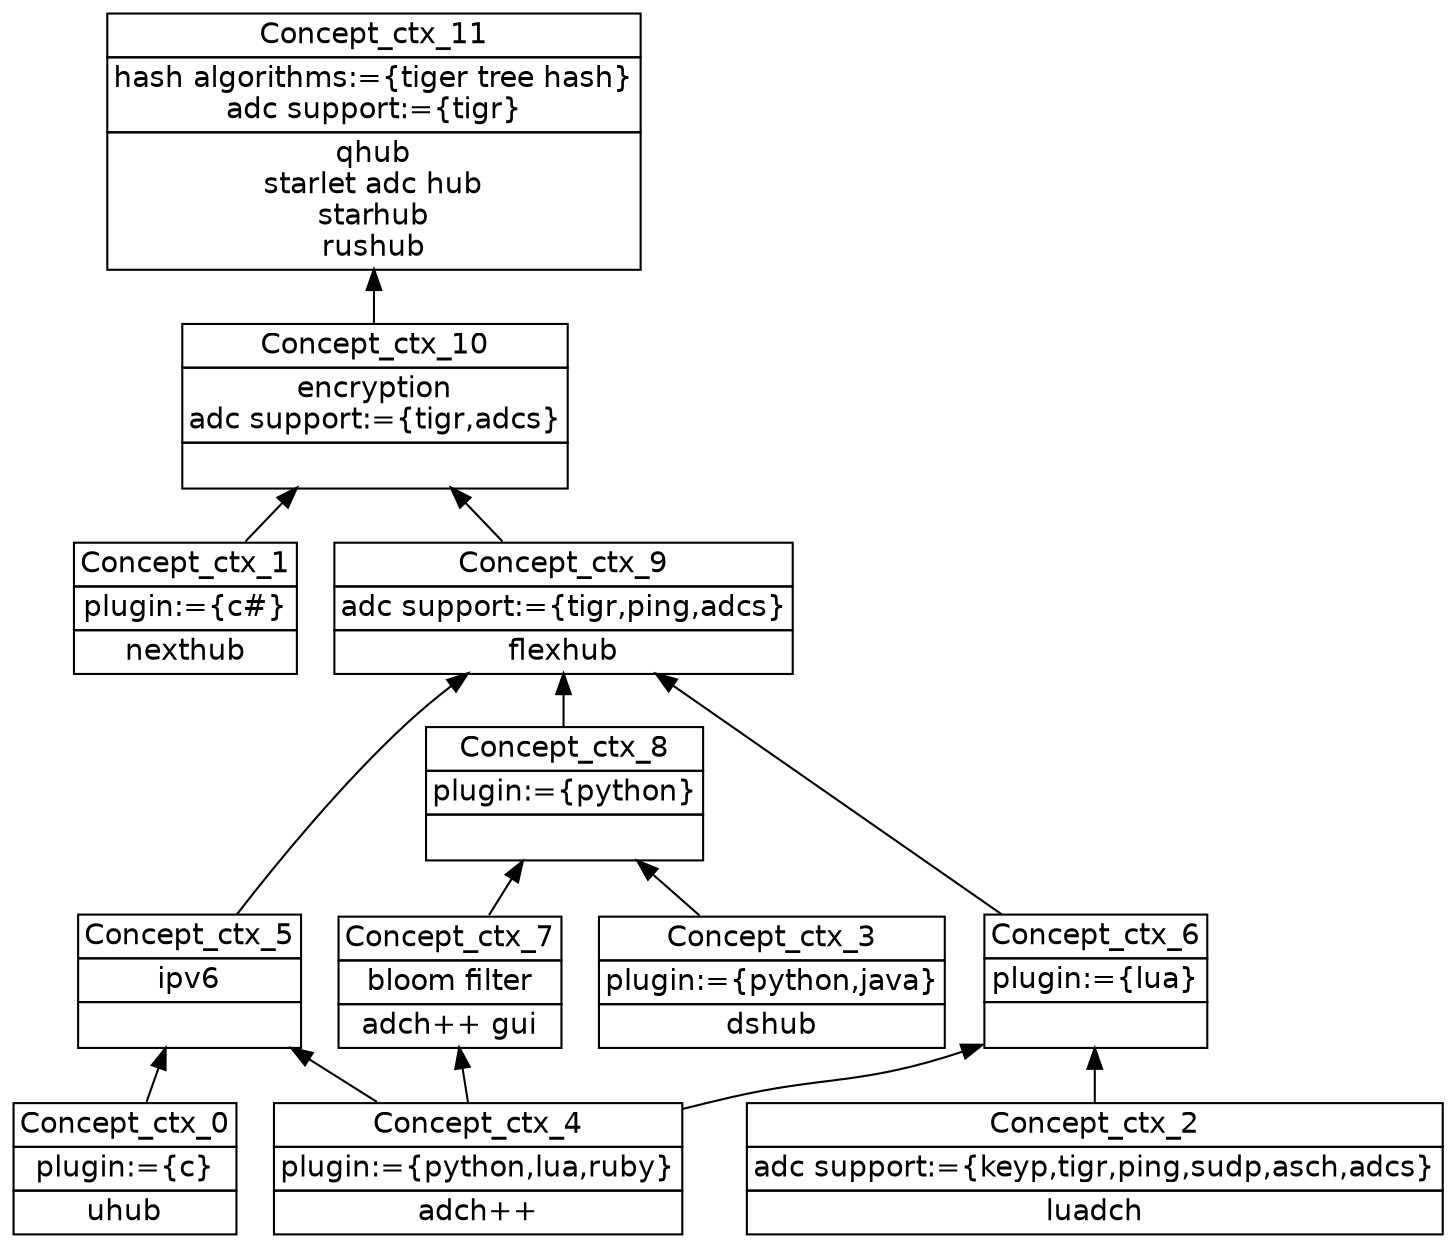 digraph G { 
	rankdir=BT;
	margin=0;
	node [margin="0.03,0.03",fontname="DejaVu Sans"];
	ranksep=0.3;
	nodesep=0.2;
//graph[label="name:ctx,concept number:12,object number:11,attribute number:14"
2 [shape=none,label=<<table border="0" cellborder="1" cellspacing="0" port="p"><tr><td>Concept_ctx_1</td></tr><tr><td>plugin:={c#}<br/></td></tr><tr><td>nexthub<br/></td></tr></table>>];
4 [shape=none,label=<<table border="0" cellborder="1" cellspacing="0" port="p"><tr><td>Concept_ctx_0</td></tr><tr><td>plugin:={c}<br/></td></tr><tr><td>uhub<br/></td></tr></table>>];
6 [shape=none,label=<<table border="0" cellborder="1" cellspacing="0" port="p"><tr><td>Concept_ctx_3</td></tr><tr><td>plugin:={python,java}<br/></td></tr><tr><td>dshub<br/></td></tr></table>>];
7 [shape=none,label=<<table border="0" cellborder="1" cellspacing="0" port="p"><tr><td>Concept_ctx_4</td></tr><tr><td>plugin:={python,lua,ruby}<br/></td></tr><tr><td>adch++<br/></td></tr></table>>];
1 [shape=none,label=<<table border="0" cellborder="1" cellspacing="0" port="p"><tr><td>Concept_ctx_5</td></tr><tr><td>ipv6<br/></td></tr><tr><td><br/></td></tr></table>>];
5 [shape=none,label=<<table border="0" cellborder="1" cellspacing="0" port="p"><tr><td>Concept_ctx_6</td></tr><tr><td>plugin:={lua}<br/></td></tr><tr><td><br/></td></tr></table>>];
9 [shape=none,label=<<table border="0" cellborder="1" cellspacing="0" port="p"><tr><td>Concept_ctx_7</td></tr><tr><td>bloom filter<br/></td></tr><tr><td>adch++ gui<br/></td></tr></table>>];
3 [shape=none,label=<<table border="0" cellborder="1" cellspacing="0" port="p"><tr><td>Concept_ctx_8</td></tr><tr><td>plugin:={python}<br/></td></tr><tr><td><br/></td></tr></table>>];
10 [shape=none,label=<<table border="0" cellborder="1" cellspacing="0" port="p"><tr><td>Concept_ctx_9</td></tr><tr><td>adc support:={tigr,ping,adcs}<br/></td></tr><tr><td>flexhub<br/></td></tr></table>>];
0 [shape=none,label=<<table border="0" cellborder="1" cellspacing="0" port="p"><tr><td>Concept_ctx_10</td></tr><tr><td>encryption<br/>adc support:={tigr,adcs}<br/></td></tr><tr><td><br/></td></tr></table>>];
8 [shape=none,label=<<table border="0" cellborder="1" cellspacing="0" port="p"><tr><td>Concept_ctx_11</td></tr><tr><td>hash algorithms:={tiger tree hash}<br/>adc support:={tigr}<br/></td></tr><tr><td>qhub<br/>starlet adc hub<br/>starhub<br/>rushub<br/></td></tr></table>>];
11 [shape=none,label=<<table border="0" cellborder="1" cellspacing="0" port="p"><tr><td>Concept_ctx_2</td></tr><tr><td>adc support:={keyp,tigr,ping,sudp,asch,adcs}<br/></td></tr><tr><td>luadch<br/></td></tr></table>>];
	4:p -> 1:p
	7:p -> 1:p
	11:p -> 5:p
	7:p -> 5:p
	7:p -> 9:p
	6:p -> 3:p
	9:p -> 3:p
	1:p -> 10:p
	3:p -> 10:p
	5:p -> 10:p
	2:p -> 0:p
	10:p -> 0:p
	0:p -> 8:p
}